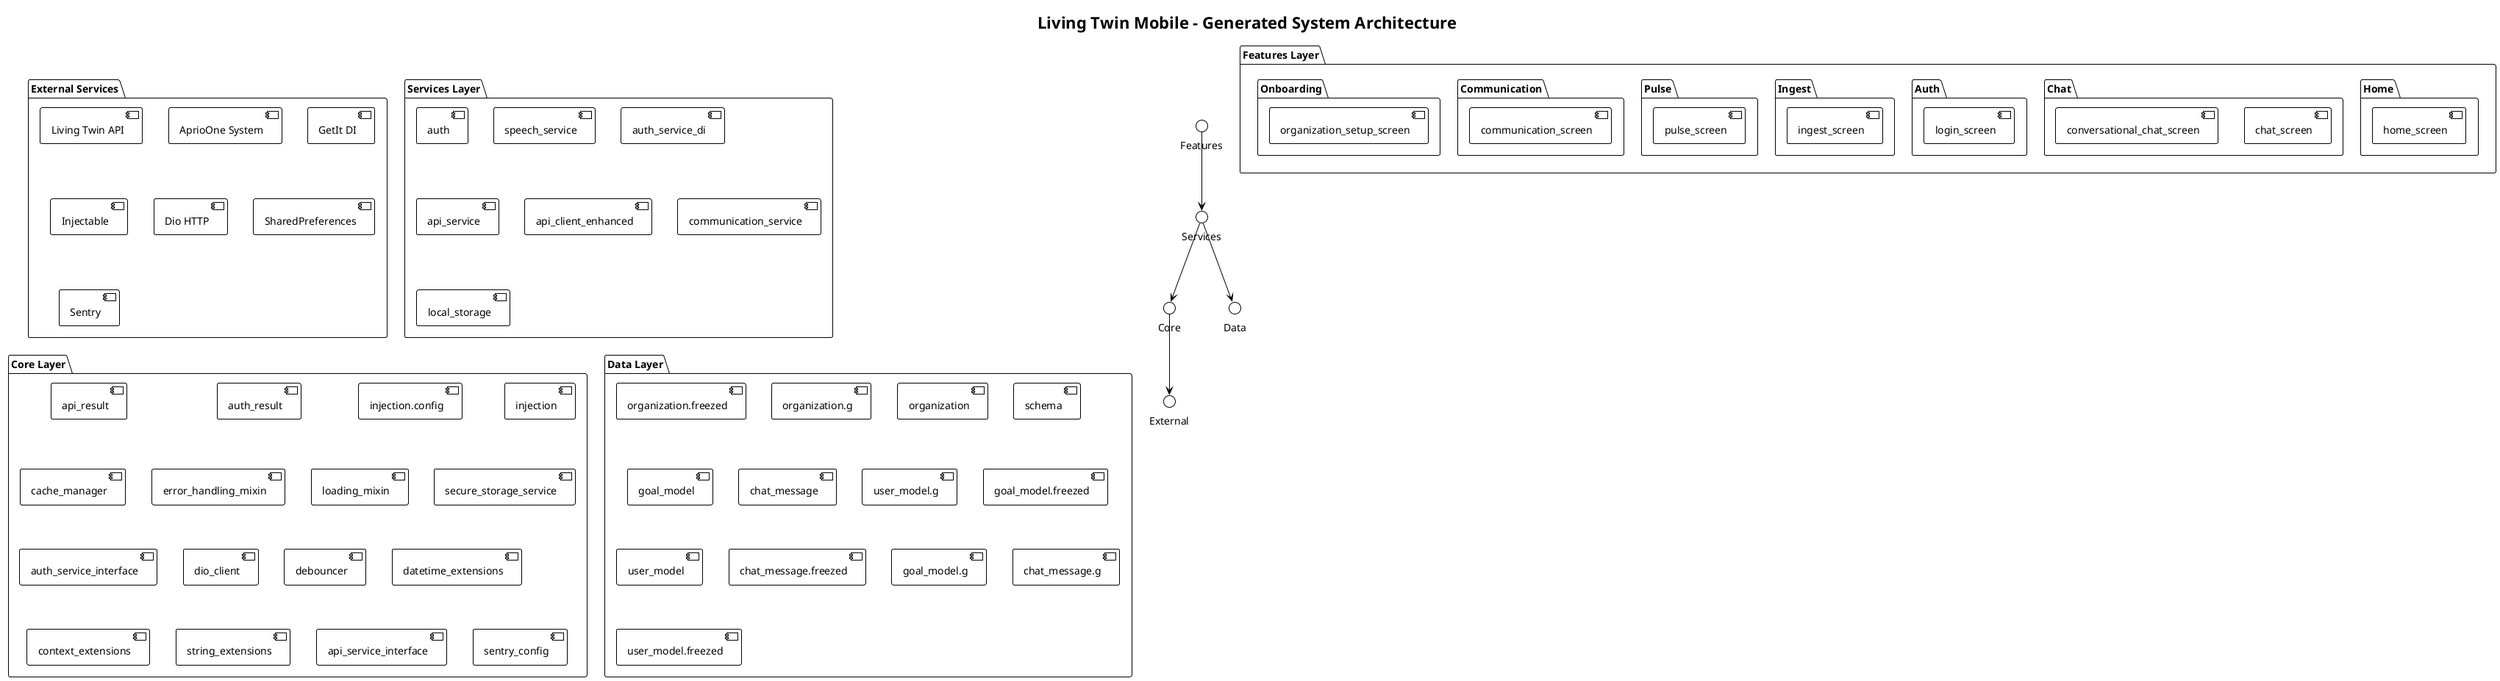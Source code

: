 @startuml Living Twin Mobile - System Architecture
!theme plain
title Living Twin Mobile - Generated System Architecture

package "External Services" {
  [Living Twin API] as API
  [AprioOne System] as AprioOne
  [GetIt DI] as GetItDI
  [Injectable] as Injectable
  [Dio HTTP] as DioHTTP
  [SharedPreferences] as SharedPreferences
  [Sentry] as Sentry
}

package "Features Layer" {
  package "Home" {
    [home_screen]
  }
  package "Chat" {
    [chat_screen]
    [conversational_chat_screen]
  }
  package "Auth" {
    [login_screen]
  }
  package "Ingest" {
    [ingest_screen]
  }
  package "Pulse" {
    [pulse_screen]
  }
  package "Communication" {
    [communication_screen]
  }
  package "Onboarding" {
    [organization_setup_screen]
  }
}

package "Services Layer" {
  [auth] as authService
  [speech_service] as speech_serviceService
  [auth_service_di] as auth_service_diService
  [api_service] as api_serviceService
  [api_client_enhanced] as api_client_enhancedService
  [communication_service] as communication_serviceService
  [local_storage] as local_storageService
}

package "Core Layer" {
  [api_result]
  [auth_result]
  [injection.config]
  [injection]
  [cache_manager]
  [error_handling_mixin]
  [loading_mixin]
  [secure_storage_service]
  [auth_service_interface]
  [dio_client]
  [debouncer]
  [datetime_extensions]
  [context_extensions]
  [string_extensions]
  [api_service_interface]
  [sentry_config]
}

package "Data Layer" {
  [organization.freezed] as organization.freezedModel
  [organization.g] as organization.gModel
  [organization] as organizationModel
  [schema] as schemaModel
  [goal_model] as goal_modelModel
  [chat_message] as chat_messageModel
  [user_model.g] as user_model.gModel
  [goal_model.freezed] as goal_model.freezedModel
  [user_model] as user_modelModel
  [chat_message.freezed] as chat_message.freezedModel
  [goal_model.g] as goal_model.gModel
  [chat_message.g] as chat_message.gModel
  [user_model.freezed] as user_model.freezedModel
}

Features --> Services
Services --> Core
Services --> Data
Core --> External

@enduml
